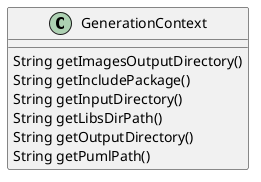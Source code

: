 @startuml
skinparam linetype Ortho
class GenerationContext {
     String getImagesOutputDirectory()
     String getIncludePackage()
     String getInputDirectory()
     String getLibsDirPath()
     String getOutputDirectory()
     String getPumlPath()
}
@enduml
